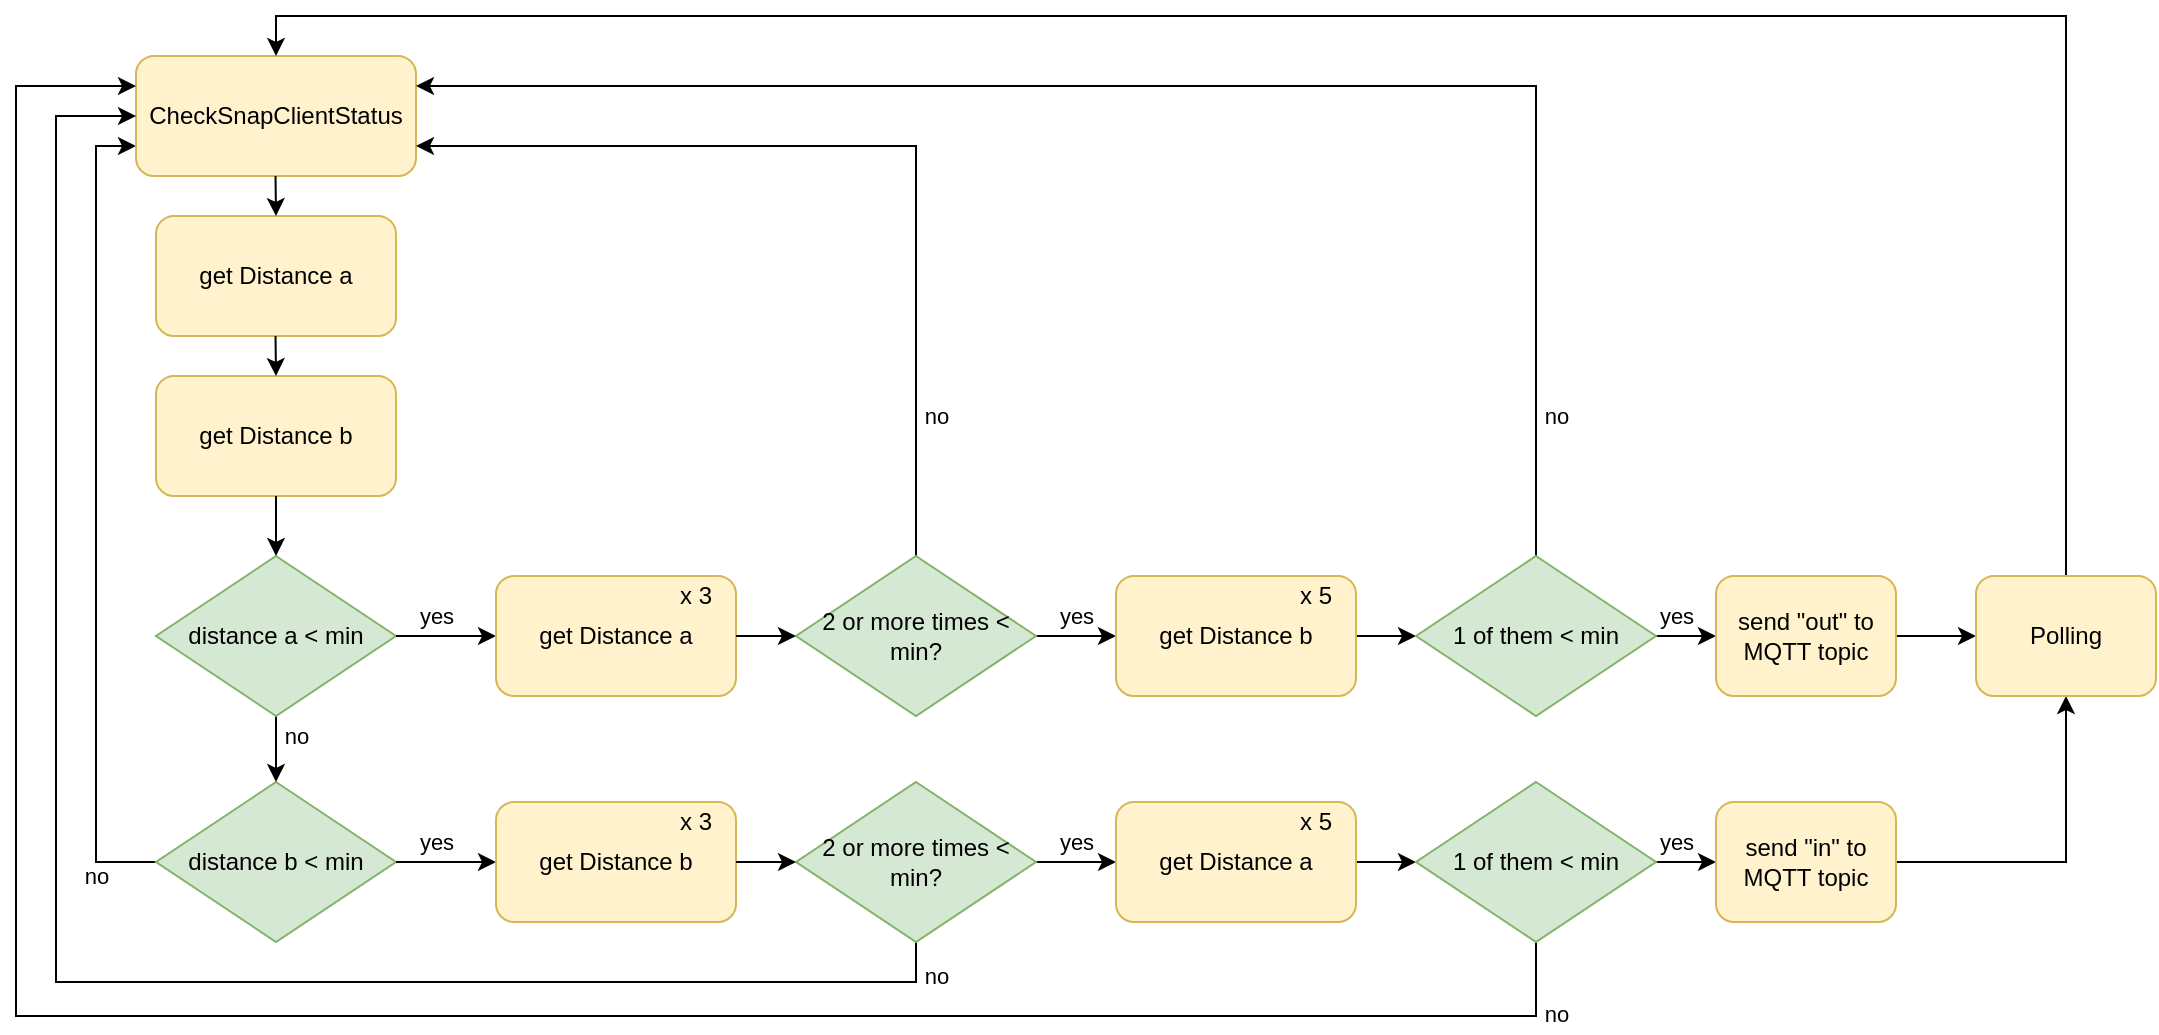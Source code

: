 <mxfile version="13.5.0" type="device"><diagram id="c7558073-3199-34d8-9f00-42111426c3f3" name="Page-1"><mxGraphModel dx="1490" dy="782" grid="1" gridSize="10" guides="1" tooltips="1" connect="1" arrows="1" fold="1" page="1" pageScale="1" pageWidth="826" pageHeight="1169" background="#ffffff" math="0" shadow="0"><root><mxCell id="0"/><mxCell id="1" parent="0"/><mxCell id="21Nzq3SxX6k9atHkxVok-61" value="no" parent="1" source="U3qD6jh0kz3uz95jGPdZ-93" target="21Nzq3SxX6k9atHkxVok-5" edge="1" style="edgeStyle=orthogonalEdgeStyle;rounded=0;orthogonalLoop=1;jettySize=auto;html=1;exitX=0;exitY=0.5;exitDx=0;exitDy=0;entryX=0;entryY=0.75;entryDx=0;entryDy=0;"><mxGeometry as="geometry" relative="1" x="-0.853" y="7"><mxPoint as="offset" x="7" y="7"/></mxGeometry></mxCell><mxCell id="U3qD6jh0kz3uz95jGPdZ-93" value="distance b &amp;lt; min" parent="1" style="rhombus;whiteSpace=wrap;html=1;fillColor=#d5e8d4;strokeColor=#82b366;" vertex="1"><mxGeometry as="geometry" x="360" y="413" width="120" height="80"/></mxCell><mxCell id="U3qD6jh0kz3uz95jGPdZ-148" parent="1" source="21Nzq3SxX6k9atHkxVok-8" target="U3qD6jh0kz3uz95jGPdZ-93" edge="1" style="edgeStyle=orthogonalEdgeStyle;rounded=1;orthogonalLoop=1;jettySize=auto;html=1;exitX=0.5;exitY=1;exitDx=0;exitDy=0;entryX=0.5;entryY=0;entryDx=0;entryDy=0;"><mxGeometry as="geometry" relative="1"><mxPoint as="sourcePoint" x="530" y="390"/><mxPoint as="targetPoint" x="530" y="470"/></mxGeometry></mxCell><mxCell id="U3qD6jh0kz3uz95jGPdZ-149" value="no" parent="U3qD6jh0kz3uz95jGPdZ-148" style="edgeLabel;html=1;align=center;verticalAlign=middle;resizable=0;points=[];" vertex="1" connectable="0"><mxGeometry as="geometry" relative="1" x="0.312" y="3"><mxPoint as="offset" x="7" y="-12"/></mxGeometry></mxCell><mxCell id="21Nzq3SxX6k9atHkxVok-5" value="CheckSnapClientStatus" parent="1" style="rounded=1;whiteSpace=wrap;html=1;fillColor=#fff2cc;strokeColor=#d6b656;" vertex="1"><mxGeometry as="geometry" x="350" y="50" width="140" height="60"/></mxCell><mxCell id="21Nzq3SxX6k9atHkxVok-6" value="get Distance a" parent="1" style="rounded=1;whiteSpace=wrap;html=1;fillColor=#fff2cc;strokeColor=#d6b656;" vertex="1"><mxGeometry as="geometry" x="360" y="130" width="120" height="60"/></mxCell><mxCell id="21Nzq3SxX6k9atHkxVok-7" value="get Distance b" parent="1" style="rounded=1;whiteSpace=wrap;html=1;fillColor=#fff2cc;strokeColor=#d6b656;" vertex="1"><mxGeometry as="geometry" x="360" y="210" width="120" height="60"/></mxCell><mxCell id="21Nzq3SxX6k9atHkxVok-8" value="distance a &amp;lt; min" parent="1" style="rhombus;whiteSpace=wrap;html=1;fillColor=#d5e8d4;strokeColor=#82b366;" vertex="1"><mxGeometry as="geometry" x="360" y="300" width="120" height="80"/></mxCell><mxCell id="21Nzq3SxX6k9atHkxVok-9" parent="1" source="21Nzq3SxX6k9atHkxVok-7" edge="1" style="edgeStyle=orthogonalEdgeStyle;rounded=1;orthogonalLoop=1;jettySize=auto;html=1;exitX=0.5;exitY=1;exitDx=0;exitDy=0;"><mxGeometry as="geometry" relative="1"><mxPoint as="sourcePoint" x="419.5" y="290"/><mxPoint as="targetPoint" x="420" y="300"/></mxGeometry></mxCell><mxCell id="21Nzq3SxX6k9atHkxVok-11" parent="1" edge="1" style="edgeStyle=orthogonalEdgeStyle;rounded=1;orthogonalLoop=1;jettySize=auto;html=1;exitX=0.5;exitY=1;exitDx=0;exitDy=0;"><mxGeometry as="geometry" relative="1"><mxPoint as="sourcePoint" x="419.76" y="190"/><mxPoint as="targetPoint" x="420" y="210"/></mxGeometry></mxCell><mxCell id="21Nzq3SxX6k9atHkxVok-14" parent="1" edge="1" style="edgeStyle=orthogonalEdgeStyle;rounded=1;orthogonalLoop=1;jettySize=auto;html=1;exitX=0.5;exitY=1;exitDx=0;exitDy=0;"><mxGeometry as="geometry" relative="1"><mxPoint as="sourcePoint" x="419.76" y="110"/><mxPoint as="targetPoint" x="420" y="130"/></mxGeometry></mxCell><mxCell id="21Nzq3SxX6k9atHkxVok-19" value="yes" parent="1" source="21Nzq3SxX6k9atHkxVok-8" edge="1" style="endArrow=classic;html=1;exitX=1;exitY=0.5;exitDx=0;exitDy=0;"><mxGeometry as="geometry" relative="1" x="-0.2" y="10" width="50" height="50"><mxPoint as="sourcePoint" x="500" y="400"/><mxPoint as="targetPoint" x="530" y="340"/><mxPoint as="offset"/></mxGeometry></mxCell><mxCell id="21Nzq3SxX6k9atHkxVok-20" value="get Distance a" parent="1" style="rounded=1;whiteSpace=wrap;html=1;fillColor=#fff2cc;strokeColor=#d6b656;" vertex="1"><mxGeometry as="geometry" x="530" y="310" width="120" height="60"/></mxCell><mxCell id="21Nzq3SxX6k9atHkxVok-21" value="x 3" parent="1" style="text;html=1;strokeColor=none;fillColor=none;align=center;verticalAlign=middle;whiteSpace=wrap;rounded=0;" vertex="1"><mxGeometry as="geometry" x="610" y="310" width="40" height="20"/></mxCell><mxCell id="21Nzq3SxX6k9atHkxVok-29" value="yes" parent="1" source="21Nzq3SxX6k9atHkxVok-22" target="21Nzq3SxX6k9atHkxVok-24" edge="1" style="edgeStyle=orthogonalEdgeStyle;rounded=0;orthogonalLoop=1;jettySize=auto;html=1;exitX=1;exitY=0.5;exitDx=0;exitDy=0;entryX=0;entryY=0.5;entryDx=0;entryDy=0;"><mxGeometry as="geometry" relative="1" y="10"><mxPoint as="offset"/></mxGeometry></mxCell><mxCell id="21Nzq3SxX6k9atHkxVok-64" value="no" parent="1" source="21Nzq3SxX6k9atHkxVok-22" target="21Nzq3SxX6k9atHkxVok-5" edge="1" style="edgeStyle=orthogonalEdgeStyle;rounded=0;orthogonalLoop=1;jettySize=auto;html=1;exitX=0.5;exitY=0;exitDx=0;exitDy=0;entryX=1;entryY=0.75;entryDx=0;entryDy=0;"><mxGeometry as="geometry" relative="1" x="-0.692" y="-10"><mxPoint as="offset"/></mxGeometry></mxCell><mxCell id="21Nzq3SxX6k9atHkxVok-22" value="2 or more times &amp;lt; min?" parent="1" style="rhombus;whiteSpace=wrap;html=1;fillColor=#d5e8d4;strokeColor=#82b366;" vertex="1"><mxGeometry as="geometry" x="680" y="300" width="120" height="80"/></mxCell><mxCell id="21Nzq3SxX6k9atHkxVok-23" value="" parent="1" source="21Nzq3SxX6k9atHkxVok-20" target="21Nzq3SxX6k9atHkxVok-22" edge="1" style="endArrow=classic;html=1;entryX=0;entryY=0.5;entryDx=0;entryDy=0;exitX=1;exitY=0.5;exitDx=0;exitDy=0;"><mxGeometry as="geometry" relative="1" width="50" height="50"><mxPoint as="sourcePoint" x="500" y="400"/><mxPoint as="targetPoint" x="550" y="350"/></mxGeometry></mxCell><mxCell id="21Nzq3SxX6k9atHkxVok-30" parent="1" source="21Nzq3SxX6k9atHkxVok-24" target="21Nzq3SxX6k9atHkxVok-26" edge="1" style="edgeStyle=orthogonalEdgeStyle;rounded=0;orthogonalLoop=1;jettySize=auto;html=1;exitX=1;exitY=0.5;exitDx=0;exitDy=0;entryX=0;entryY=0.5;entryDx=0;entryDy=0;"><mxGeometry as="geometry" relative="1"/></mxCell><mxCell id="21Nzq3SxX6k9atHkxVok-24" value="get Distance b" parent="1" style="rounded=1;whiteSpace=wrap;html=1;fillColor=#fff2cc;strokeColor=#d6b656;" vertex="1"><mxGeometry as="geometry" x="840" y="310" width="120" height="60"/></mxCell><mxCell id="21Nzq3SxX6k9atHkxVok-25" value="x 5" parent="1" style="text;html=1;strokeColor=none;fillColor=none;align=center;verticalAlign=middle;whiteSpace=wrap;rounded=0;" vertex="1"><mxGeometry as="geometry" x="920" y="310" width="40" height="20"/></mxCell><mxCell id="21Nzq3SxX6k9atHkxVok-31" value="yes" parent="1" source="21Nzq3SxX6k9atHkxVok-26" target="21Nzq3SxX6k9atHkxVok-28" edge="1" style="edgeStyle=orthogonalEdgeStyle;rounded=0;orthogonalLoop=1;jettySize=auto;html=1;exitX=1;exitY=0.5;exitDx=0;exitDy=0;entryX=0;entryY=0.5;entryDx=0;entryDy=0;"><mxGeometry as="geometry" relative="1" x="-0.333" y="10"><mxPoint as="offset"/></mxGeometry></mxCell><mxCell id="21Nzq3SxX6k9atHkxVok-65" value="no" parent="1" source="21Nzq3SxX6k9atHkxVok-26" target="21Nzq3SxX6k9atHkxVok-5" edge="1" style="edgeStyle=orthogonalEdgeStyle;rounded=0;orthogonalLoop=1;jettySize=auto;html=1;exitX=0.5;exitY=0;exitDx=0;exitDy=0;entryX=1;entryY=0.25;entryDx=0;entryDy=0;"><mxGeometry as="geometry" relative="1" x="-0.824" y="-10"><mxPoint as="offset"/></mxGeometry></mxCell><mxCell id="21Nzq3SxX6k9atHkxVok-26" value="1 of them &amp;lt; min" parent="1" style="rhombus;whiteSpace=wrap;html=1;fillColor=#d5e8d4;strokeColor=#82b366;" vertex="1"><mxGeometry as="geometry" x="990" y="300" width="120" height="80"/></mxCell><mxCell id="21Nzq3SxX6k9atHkxVok-58" parent="1" source="21Nzq3SxX6k9atHkxVok-28" target="21Nzq3SxX6k9atHkxVok-57" edge="1" style="edgeStyle=orthogonalEdgeStyle;rounded=0;orthogonalLoop=1;jettySize=auto;html=1;exitX=1;exitY=0.5;exitDx=0;exitDy=0;entryX=0;entryY=0.5;entryDx=0;entryDy=0;"><mxGeometry as="geometry" relative="1"/></mxCell><mxCell id="21Nzq3SxX6k9atHkxVok-28" value="send &quot;out&quot; to MQTT topic" parent="1" style="rounded=1;whiteSpace=wrap;html=1;fillColor=#fff2cc;strokeColor=#d6b656;" vertex="1"><mxGeometry as="geometry" x="1140" y="310" width="90" height="60"/></mxCell><mxCell id="21Nzq3SxX6k9atHkxVok-44" value="yes" parent="1" edge="1" style="endArrow=classic;html=1;exitX=1;exitY=0.5;exitDx=0;exitDy=0;"><mxGeometry as="geometry" relative="1" x="-0.2" y="10" width="50" height="50"><mxPoint as="sourcePoint" x="480" y="453"/><mxPoint as="targetPoint" x="530" y="453"/><mxPoint as="offset"/></mxGeometry></mxCell><mxCell id="21Nzq3SxX6k9atHkxVok-45" value="get Distance b" parent="1" style="rounded=1;whiteSpace=wrap;html=1;fillColor=#fff2cc;strokeColor=#d6b656;" vertex="1"><mxGeometry as="geometry" x="530" y="423" width="120" height="60"/></mxCell><mxCell id="21Nzq3SxX6k9atHkxVok-46" value="x 3" parent="1" style="text;html=1;strokeColor=none;fillColor=none;align=center;verticalAlign=middle;whiteSpace=wrap;rounded=0;" vertex="1"><mxGeometry as="geometry" x="610" y="423" width="40" height="20"/></mxCell><mxCell id="21Nzq3SxX6k9atHkxVok-47" value="yes" parent="1" source="21Nzq3SxX6k9atHkxVok-48" target="21Nzq3SxX6k9atHkxVok-51" edge="1" style="edgeStyle=orthogonalEdgeStyle;rounded=0;orthogonalLoop=1;jettySize=auto;html=1;exitX=1;exitY=0.5;exitDx=0;exitDy=0;entryX=0;entryY=0.5;entryDx=0;entryDy=0;"><mxGeometry as="geometry" relative="1" y="10"><mxPoint as="offset"/></mxGeometry></mxCell><mxCell id="21Nzq3SxX6k9atHkxVok-66" parent="1" source="21Nzq3SxX6k9atHkxVok-48" target="21Nzq3SxX6k9atHkxVok-5" edge="1" style="edgeStyle=orthogonalEdgeStyle;rounded=0;orthogonalLoop=1;jettySize=auto;html=1;exitX=0.5;exitY=1;exitDx=0;exitDy=0;entryX=0;entryY=0.5;entryDx=0;entryDy=0;"><mxGeometry as="geometry" relative="1"><mxPoint as="targetPoint" x="320" y="480"/><Array as="points"><mxPoint x="740" y="513"/><mxPoint x="310" y="513"/><mxPoint x="310" y="80"/></Array></mxGeometry></mxCell><mxCell id="21Nzq3SxX6k9atHkxVok-67" value="no" parent="21Nzq3SxX6k9atHkxVok-66" style="edgeLabel;html=1;align=center;verticalAlign=middle;resizable=0;points=[];" vertex="1" connectable="0"><mxGeometry as="geometry" relative="1" x="0.035" y="-3"><mxPoint as="offset" x="437" y="24.5"/></mxGeometry></mxCell><mxCell id="21Nzq3SxX6k9atHkxVok-48" value="2 or more times &amp;lt; min?" parent="1" style="rhombus;whiteSpace=wrap;html=1;fillColor=#d5e8d4;strokeColor=#82b366;" vertex="1"><mxGeometry as="geometry" x="680" y="413" width="120" height="80"/></mxCell><mxCell id="21Nzq3SxX6k9atHkxVok-49" value="" parent="1" source="21Nzq3SxX6k9atHkxVok-45" target="21Nzq3SxX6k9atHkxVok-48" edge="1" style="endArrow=classic;html=1;entryX=0;entryY=0.5;entryDx=0;entryDy=0;exitX=1;exitY=0.5;exitDx=0;exitDy=0;"><mxGeometry as="geometry" relative="1" width="50" height="50"><mxPoint as="sourcePoint" x="500" y="513"/><mxPoint as="targetPoint" x="550" y="463"/></mxGeometry></mxCell><mxCell id="21Nzq3SxX6k9atHkxVok-50" parent="1" source="21Nzq3SxX6k9atHkxVok-51" target="21Nzq3SxX6k9atHkxVok-54" edge="1" style="edgeStyle=orthogonalEdgeStyle;rounded=0;orthogonalLoop=1;jettySize=auto;html=1;exitX=1;exitY=0.5;exitDx=0;exitDy=0;entryX=0;entryY=0.5;entryDx=0;entryDy=0;"><mxGeometry as="geometry" relative="1"/></mxCell><mxCell id="21Nzq3SxX6k9atHkxVok-51" value="get Distance a" parent="1" style="rounded=1;whiteSpace=wrap;html=1;fillColor=#fff2cc;strokeColor=#d6b656;" vertex="1"><mxGeometry as="geometry" x="840" y="423" width="120" height="60"/></mxCell><mxCell id="21Nzq3SxX6k9atHkxVok-52" value="x 5" parent="1" style="text;html=1;strokeColor=none;fillColor=none;align=center;verticalAlign=middle;whiteSpace=wrap;rounded=0;" vertex="1"><mxGeometry as="geometry" x="920" y="423" width="40" height="20"/></mxCell><mxCell id="21Nzq3SxX6k9atHkxVok-53" value="yes" parent="1" source="21Nzq3SxX6k9atHkxVok-54" target="21Nzq3SxX6k9atHkxVok-55" edge="1" style="edgeStyle=orthogonalEdgeStyle;rounded=0;orthogonalLoop=1;jettySize=auto;html=1;exitX=1;exitY=0.5;exitDx=0;exitDy=0;entryX=0;entryY=0.5;entryDx=0;entryDy=0;"><mxGeometry as="geometry" relative="1" x="-0.333" y="10"><mxPoint as="offset"/></mxGeometry></mxCell><mxCell id="21Nzq3SxX6k9atHkxVok-68" parent="1" source="21Nzq3SxX6k9atHkxVok-54" target="21Nzq3SxX6k9atHkxVok-5" edge="1" style="edgeStyle=orthogonalEdgeStyle;rounded=0;orthogonalLoop=1;jettySize=auto;html=1;exitX=0.5;exitY=1;exitDx=0;exitDy=0;entryX=0;entryY=0.25;entryDx=0;entryDy=0;"><mxGeometry as="geometry" relative="1"><Array as="points"><mxPoint x="1050" y="530"/><mxPoint x="290" y="530"/><mxPoint x="290" y="65"/></Array></mxGeometry></mxCell><mxCell id="21Nzq3SxX6k9atHkxVok-69" value="no" parent="21Nzq3SxX6k9atHkxVok-68" style="edgeLabel;html=1;align=center;verticalAlign=middle;resizable=0;points=[];" vertex="1" connectable="0"><mxGeometry as="geometry" relative="1" x="-0.224" y="-1"><mxPoint as="offset" x="486.14"/></mxGeometry></mxCell><mxCell id="21Nzq3SxX6k9atHkxVok-54" value="1 of them &amp;lt; min" parent="1" style="rhombus;whiteSpace=wrap;html=1;fillColor=#d5e8d4;strokeColor=#82b366;" vertex="1"><mxGeometry as="geometry" x="990" y="413" width="120" height="80"/></mxCell><mxCell id="21Nzq3SxX6k9atHkxVok-59" parent="1" source="21Nzq3SxX6k9atHkxVok-55" target="21Nzq3SxX6k9atHkxVok-57" edge="1" style="edgeStyle=orthogonalEdgeStyle;rounded=0;orthogonalLoop=1;jettySize=auto;html=1;exitX=1;exitY=0.5;exitDx=0;exitDy=0;entryX=0.5;entryY=1;entryDx=0;entryDy=0;"><mxGeometry as="geometry" relative="1"/></mxCell><mxCell id="21Nzq3SxX6k9atHkxVok-55" value="send &quot;in&quot; to MQTT topic" parent="1" style="rounded=1;whiteSpace=wrap;html=1;fillColor=#fff2cc;strokeColor=#d6b656;" vertex="1"><mxGeometry as="geometry" x="1140" y="423" width="90" height="60"/></mxCell><mxCell id="21Nzq3SxX6k9atHkxVok-60" parent="1" source="21Nzq3SxX6k9atHkxVok-57" target="21Nzq3SxX6k9atHkxVok-5" edge="1" style="edgeStyle=orthogonalEdgeStyle;rounded=0;orthogonalLoop=1;jettySize=auto;html=1;exitX=0.5;exitY=0;exitDx=0;exitDy=0;entryX=0.5;entryY=0;entryDx=0;entryDy=0;"><mxGeometry as="geometry" relative="1"/></mxCell><mxCell id="21Nzq3SxX6k9atHkxVok-57" value="Polling" parent="1" style="rounded=1;whiteSpace=wrap;html=1;fillColor=#fff2cc;strokeColor=#d6b656;" vertex="1"><mxGeometry as="geometry" x="1270" y="310" width="90" height="60"/></mxCell></root></mxGraphModel></diagram></mxfile>